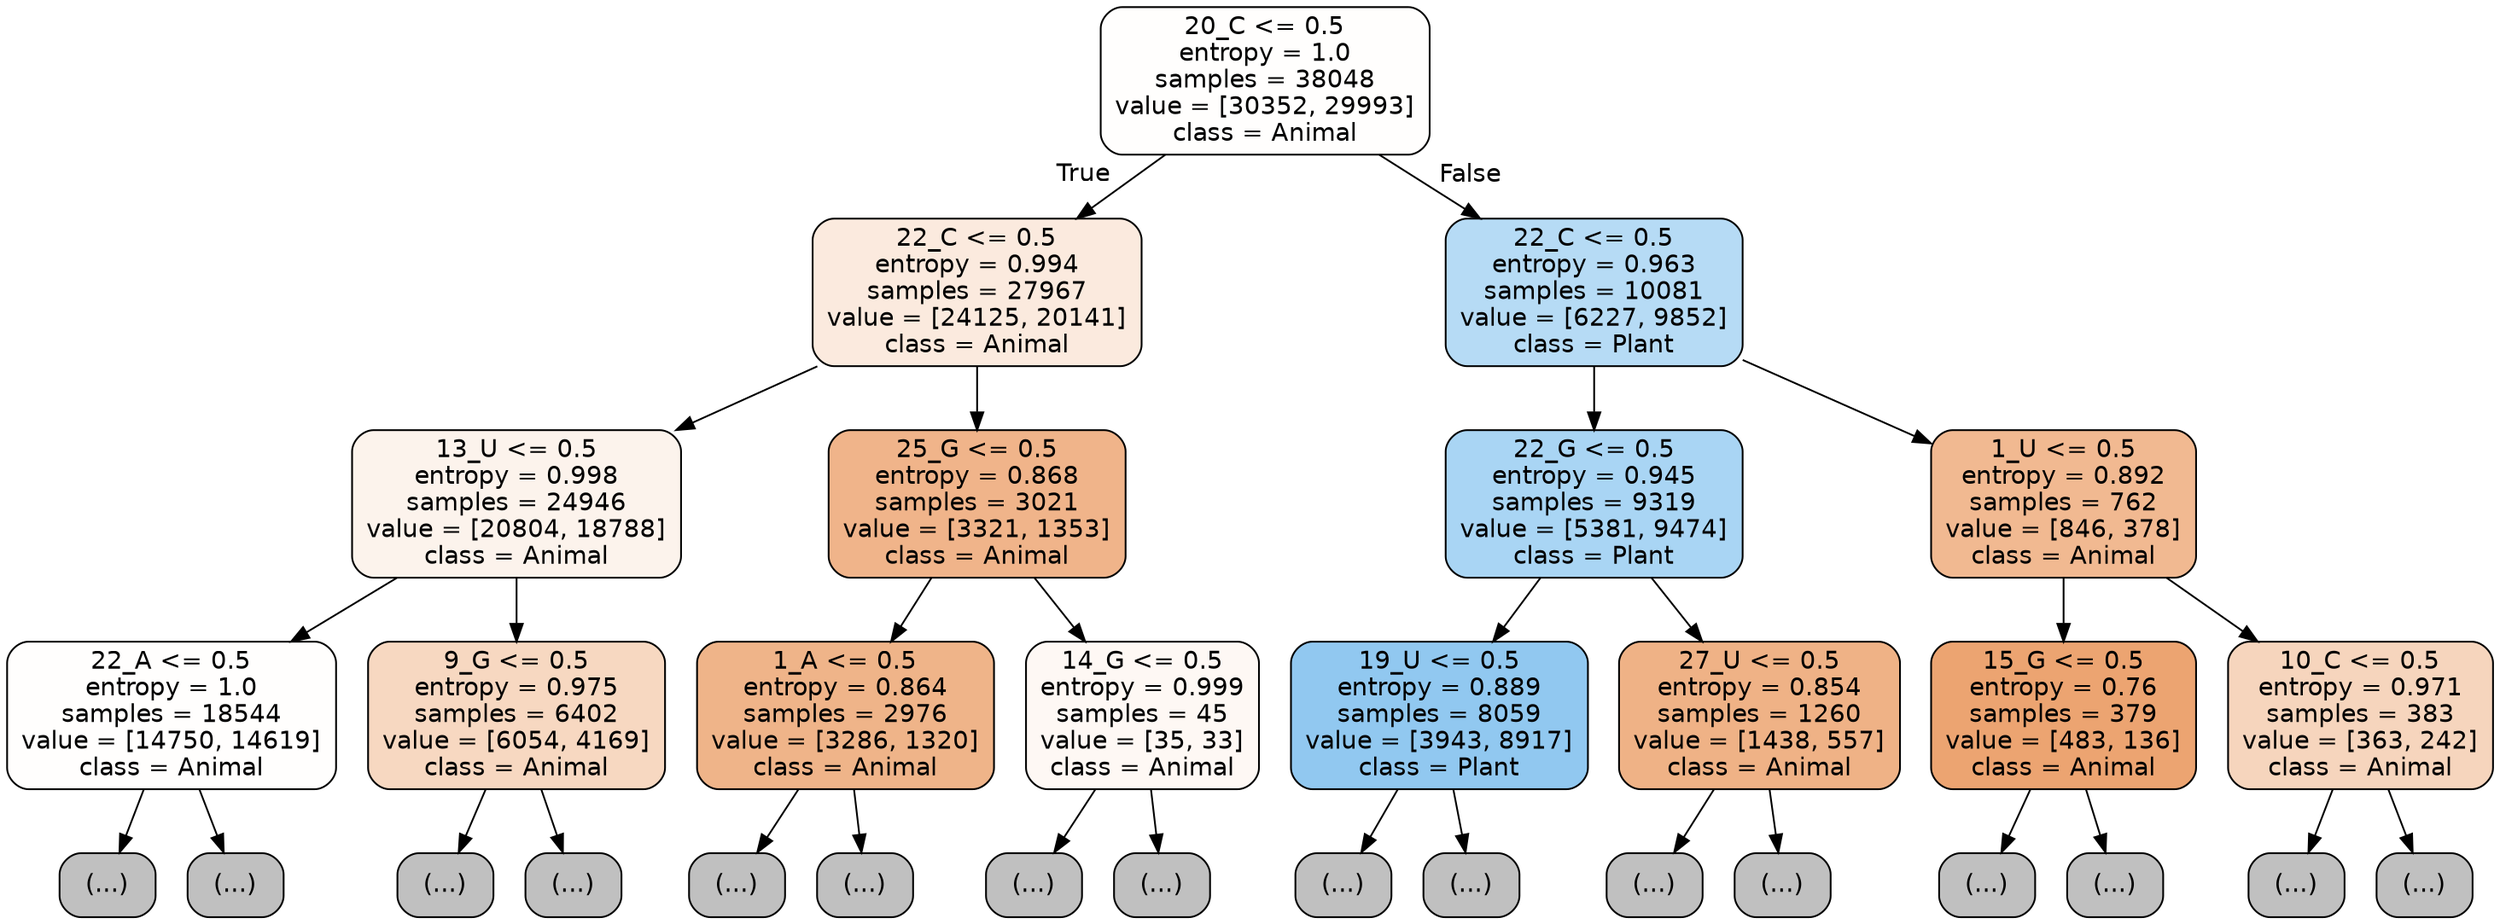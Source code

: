 digraph Tree {
node [shape=box, style="filled, rounded", color="black", fontname="helvetica"] ;
edge [fontname="helvetica"] ;
0 [label="20_C <= 0.5\nentropy = 1.0\nsamples = 38048\nvalue = [30352, 29993]\nclass = Animal", fillcolor="#fffefd"] ;
1 [label="22_C <= 0.5\nentropy = 0.994\nsamples = 27967\nvalue = [24125, 20141]\nclass = Animal", fillcolor="#fbeade"] ;
0 -> 1 [labeldistance=2.5, labelangle=45, headlabel="True"] ;
2 [label="13_U <= 0.5\nentropy = 0.998\nsamples = 24946\nvalue = [20804, 18788]\nclass = Animal", fillcolor="#fcf3ec"] ;
1 -> 2 ;
3 [label="22_A <= 0.5\nentropy = 1.0\nsamples = 18544\nvalue = [14750, 14619]\nclass = Animal", fillcolor="#fffefd"] ;
2 -> 3 ;
4 [label="(...)", fillcolor="#C0C0C0"] ;
3 -> 4 ;
7033 [label="(...)", fillcolor="#C0C0C0"] ;
3 -> 7033 ;
8184 [label="9_G <= 0.5\nentropy = 0.975\nsamples = 6402\nvalue = [6054, 4169]\nclass = Animal", fillcolor="#f7d8c1"] ;
2 -> 8184 ;
8185 [label="(...)", fillcolor="#C0C0C0"] ;
8184 -> 8185 ;
10582 [label="(...)", fillcolor="#C0C0C0"] ;
8184 -> 10582 ;
11475 [label="25_G <= 0.5\nentropy = 0.868\nsamples = 3021\nvalue = [3321, 1353]\nclass = Animal", fillcolor="#f0b48a"] ;
1 -> 11475 ;
11476 [label="1_A <= 0.5\nentropy = 0.864\nsamples = 2976\nvalue = [3286, 1320]\nclass = Animal", fillcolor="#efb489"] ;
11475 -> 11476 ;
11477 [label="(...)", fillcolor="#C0C0C0"] ;
11476 -> 11477 ;
12594 [label="(...)", fillcolor="#C0C0C0"] ;
11476 -> 12594 ;
12849 [label="14_G <= 0.5\nentropy = 0.999\nsamples = 45\nvalue = [35, 33]\nclass = Animal", fillcolor="#fef8f4"] ;
11475 -> 12849 ;
12850 [label="(...)", fillcolor="#C0C0C0"] ;
12849 -> 12850 ;
12865 [label="(...)", fillcolor="#C0C0C0"] ;
12849 -> 12865 ;
12874 [label="22_C <= 0.5\nentropy = 0.963\nsamples = 10081\nvalue = [6227, 9852]\nclass = Plant", fillcolor="#b6dbf5"] ;
0 -> 12874 [labeldistance=2.5, labelangle=-45, headlabel="False"] ;
12875 [label="22_G <= 0.5\nentropy = 0.945\nsamples = 9319\nvalue = [5381, 9474]\nclass = Plant", fillcolor="#a9d5f4"] ;
12874 -> 12875 ;
12876 [label="19_U <= 0.5\nentropy = 0.889\nsamples = 8059\nvalue = [3943, 8917]\nclass = Plant", fillcolor="#91c8f0"] ;
12875 -> 12876 ;
12877 [label="(...)", fillcolor="#C0C0C0"] ;
12876 -> 12877 ;
15004 [label="(...)", fillcolor="#C0C0C0"] ;
12876 -> 15004 ;
15871 [label="27_U <= 0.5\nentropy = 0.854\nsamples = 1260\nvalue = [1438, 557]\nclass = Animal", fillcolor="#efb286"] ;
12875 -> 15871 ;
15872 [label="(...)", fillcolor="#C0C0C0"] ;
15871 -> 15872 ;
16383 [label="(...)", fillcolor="#C0C0C0"] ;
15871 -> 16383 ;
16384 [label="1_U <= 0.5\nentropy = 0.892\nsamples = 762\nvalue = [846, 378]\nclass = Animal", fillcolor="#f1b991"] ;
12874 -> 16384 ;
16385 [label="15_G <= 0.5\nentropy = 0.76\nsamples = 379\nvalue = [483, 136]\nclass = Animal", fillcolor="#eca471"] ;
16384 -> 16385 ;
16386 [label="(...)", fillcolor="#C0C0C0"] ;
16385 -> 16386 ;
16541 [label="(...)", fillcolor="#C0C0C0"] ;
16385 -> 16541 ;
16592 [label="10_C <= 0.5\nentropy = 0.971\nsamples = 383\nvalue = [363, 242]\nclass = Animal", fillcolor="#f6d5bd"] ;
16384 -> 16592 ;
16593 [label="(...)", fillcolor="#C0C0C0"] ;
16592 -> 16593 ;
16738 [label="(...)", fillcolor="#C0C0C0"] ;
16592 -> 16738 ;
}